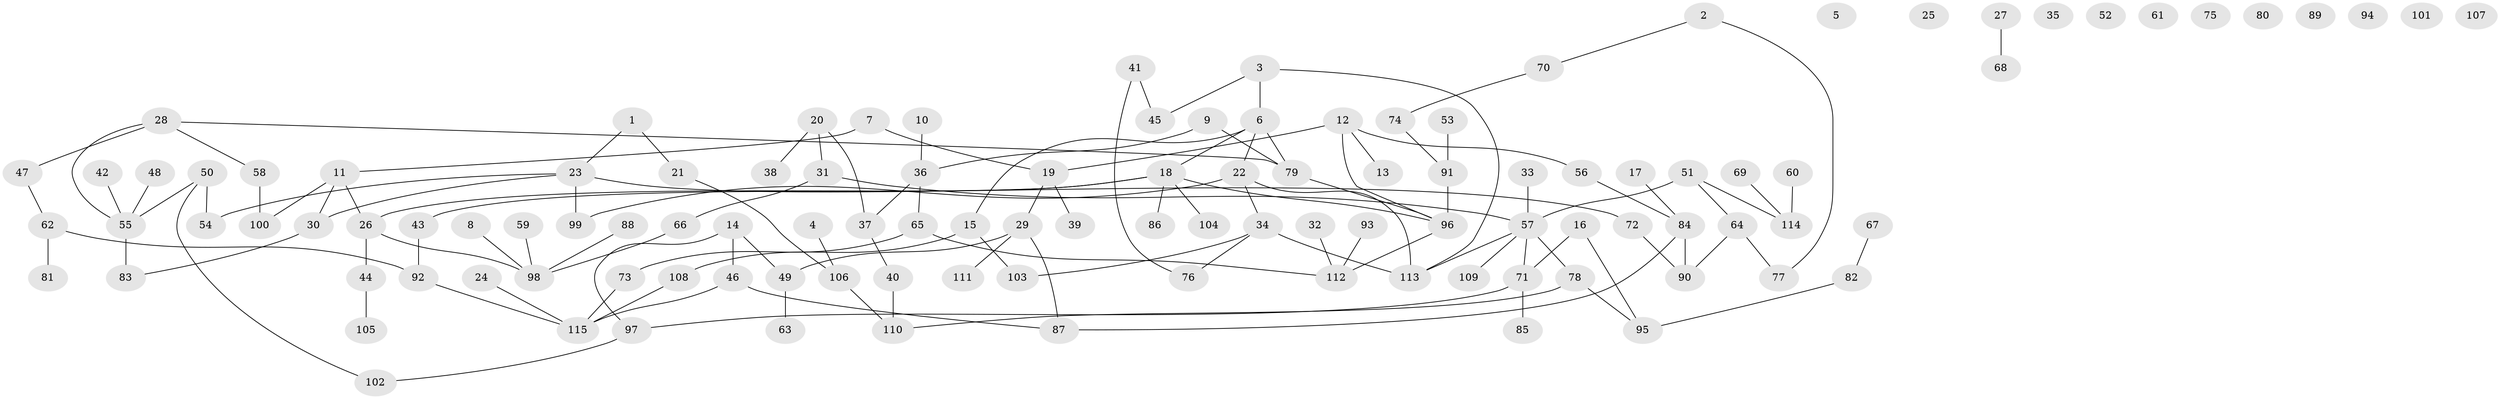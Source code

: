 // coarse degree distribution, {2: 0.1951219512195122, 5: 0.08536585365853659, 1: 0.2682926829268293, 0: 0.14634146341463414, 7: 0.012195121951219513, 4: 0.13414634146341464, 3: 0.12195121951219512, 8: 0.024390243902439025, 6: 0.012195121951219513}
// Generated by graph-tools (version 1.1) at 2025/23/03/03/25 07:23:25]
// undirected, 115 vertices, 129 edges
graph export_dot {
graph [start="1"]
  node [color=gray90,style=filled];
  1;
  2;
  3;
  4;
  5;
  6;
  7;
  8;
  9;
  10;
  11;
  12;
  13;
  14;
  15;
  16;
  17;
  18;
  19;
  20;
  21;
  22;
  23;
  24;
  25;
  26;
  27;
  28;
  29;
  30;
  31;
  32;
  33;
  34;
  35;
  36;
  37;
  38;
  39;
  40;
  41;
  42;
  43;
  44;
  45;
  46;
  47;
  48;
  49;
  50;
  51;
  52;
  53;
  54;
  55;
  56;
  57;
  58;
  59;
  60;
  61;
  62;
  63;
  64;
  65;
  66;
  67;
  68;
  69;
  70;
  71;
  72;
  73;
  74;
  75;
  76;
  77;
  78;
  79;
  80;
  81;
  82;
  83;
  84;
  85;
  86;
  87;
  88;
  89;
  90;
  91;
  92;
  93;
  94;
  95;
  96;
  97;
  98;
  99;
  100;
  101;
  102;
  103;
  104;
  105;
  106;
  107;
  108;
  109;
  110;
  111;
  112;
  113;
  114;
  115;
  1 -- 21;
  1 -- 23;
  2 -- 70;
  2 -- 77;
  3 -- 6;
  3 -- 45;
  3 -- 113;
  4 -- 106;
  6 -- 15;
  6 -- 18;
  6 -- 22;
  6 -- 79;
  7 -- 11;
  7 -- 19;
  8 -- 98;
  9 -- 36;
  9 -- 79;
  10 -- 36;
  11 -- 26;
  11 -- 30;
  11 -- 100;
  12 -- 13;
  12 -- 19;
  12 -- 56;
  12 -- 96;
  14 -- 46;
  14 -- 49;
  14 -- 97;
  15 -- 103;
  15 -- 108;
  16 -- 71;
  16 -- 95;
  17 -- 84;
  18 -- 26;
  18 -- 43;
  18 -- 86;
  18 -- 96;
  18 -- 104;
  19 -- 29;
  19 -- 39;
  20 -- 31;
  20 -- 37;
  20 -- 38;
  21 -- 106;
  22 -- 34;
  22 -- 99;
  22 -- 113;
  23 -- 30;
  23 -- 54;
  23 -- 72;
  23 -- 99;
  24 -- 115;
  26 -- 44;
  26 -- 98;
  27 -- 68;
  28 -- 47;
  28 -- 55;
  28 -- 58;
  28 -- 79;
  29 -- 49;
  29 -- 87;
  29 -- 111;
  30 -- 83;
  31 -- 57;
  31 -- 66;
  32 -- 112;
  33 -- 57;
  34 -- 76;
  34 -- 103;
  34 -- 113;
  36 -- 37;
  36 -- 65;
  37 -- 40;
  40 -- 110;
  41 -- 45;
  41 -- 76;
  42 -- 55;
  43 -- 92;
  44 -- 105;
  46 -- 87;
  46 -- 115;
  47 -- 62;
  48 -- 55;
  49 -- 63;
  50 -- 54;
  50 -- 55;
  50 -- 102;
  51 -- 57;
  51 -- 64;
  51 -- 114;
  53 -- 91;
  55 -- 83;
  56 -- 84;
  57 -- 71;
  57 -- 78;
  57 -- 109;
  57 -- 113;
  58 -- 100;
  59 -- 98;
  60 -- 114;
  62 -- 81;
  62 -- 92;
  64 -- 77;
  64 -- 90;
  65 -- 73;
  65 -- 112;
  66 -- 98;
  67 -- 82;
  69 -- 114;
  70 -- 74;
  71 -- 85;
  71 -- 97;
  72 -- 90;
  73 -- 115;
  74 -- 91;
  78 -- 95;
  78 -- 110;
  79 -- 96;
  82 -- 95;
  84 -- 87;
  84 -- 90;
  88 -- 98;
  91 -- 96;
  92 -- 115;
  93 -- 112;
  96 -- 112;
  97 -- 102;
  106 -- 110;
  108 -- 115;
}
